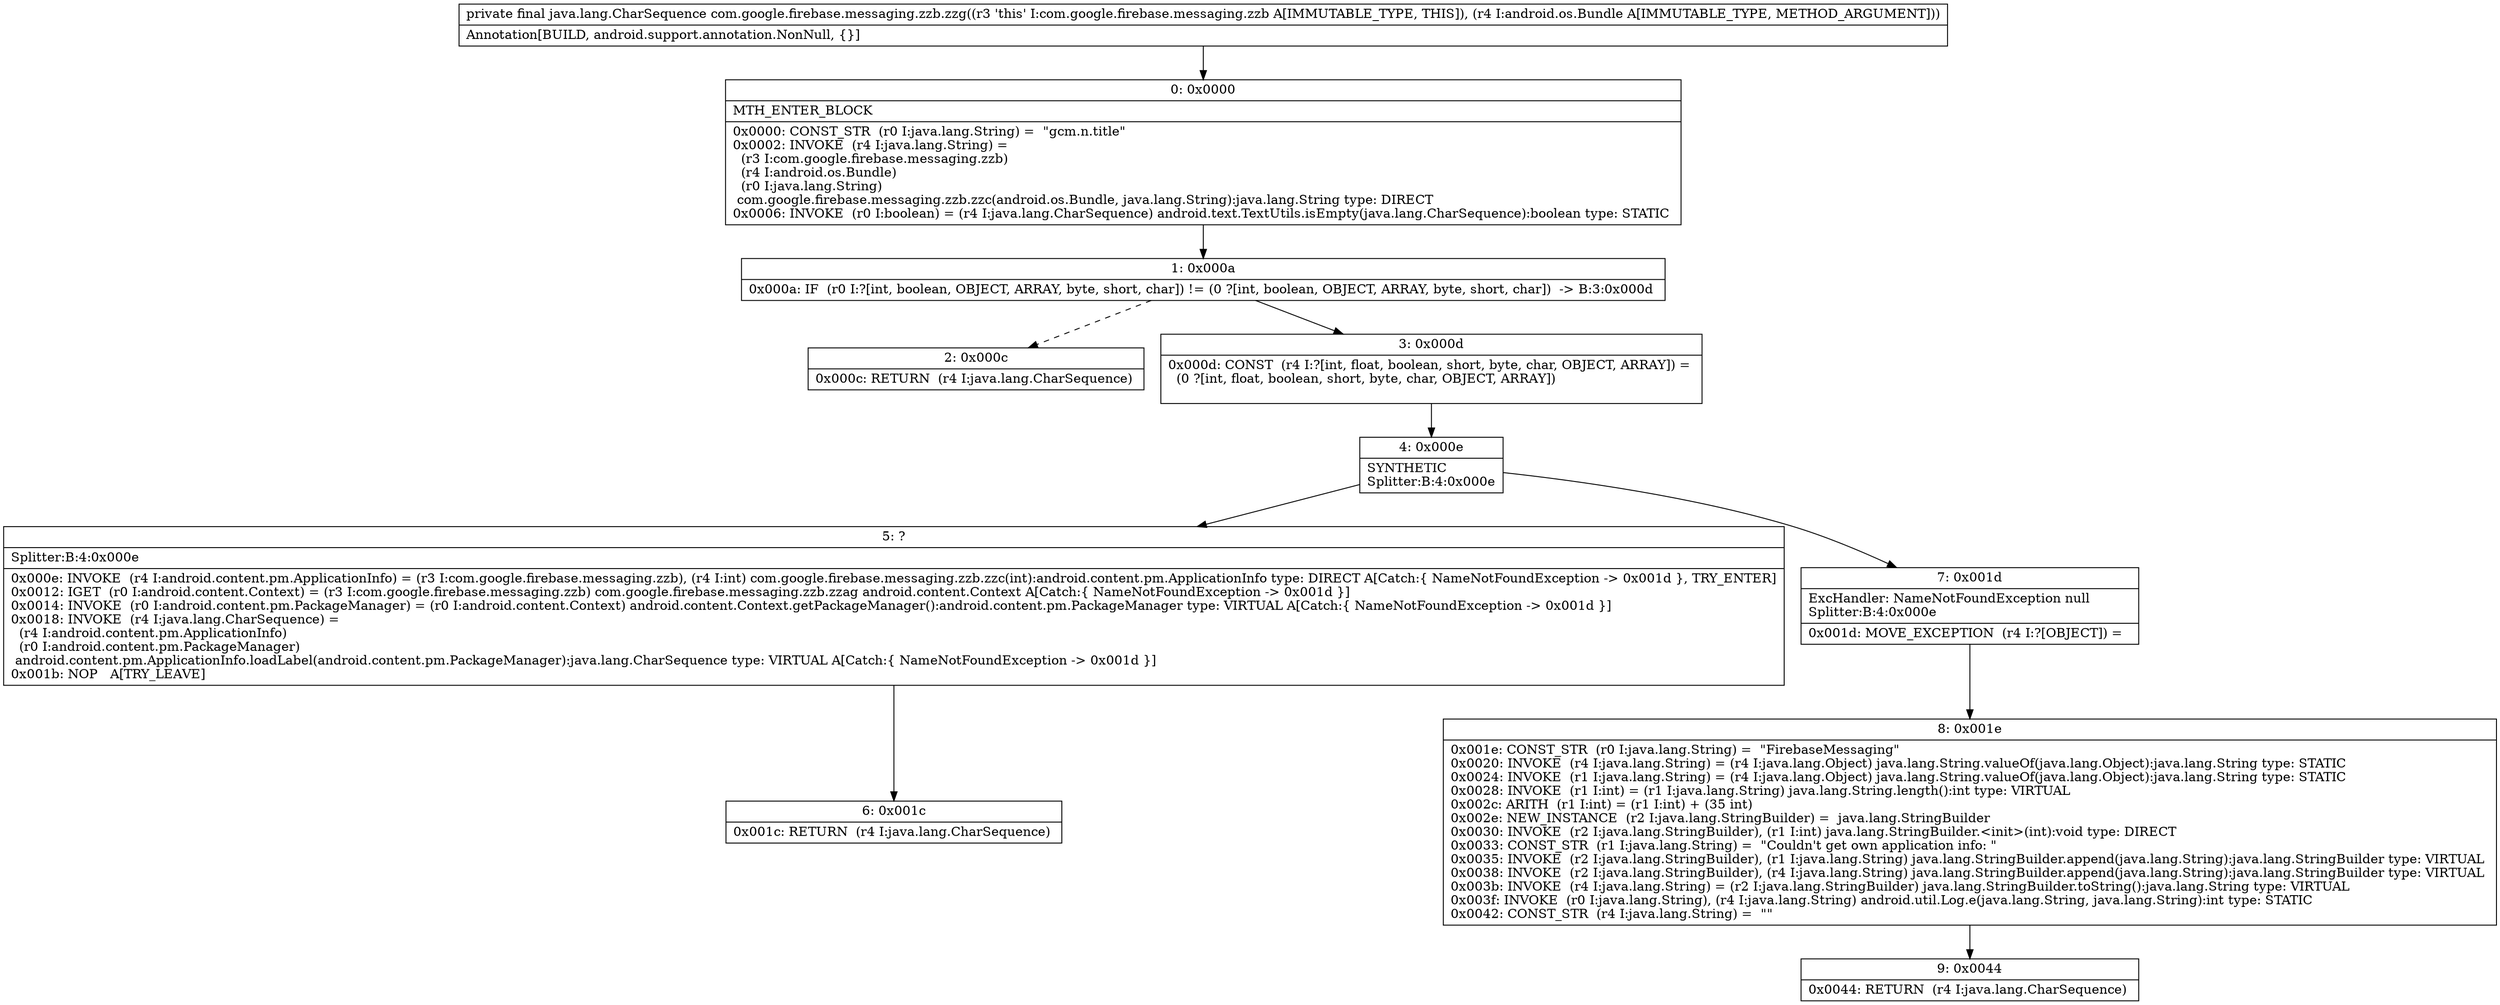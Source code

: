 digraph "CFG forcom.google.firebase.messaging.zzb.zzg(Landroid\/os\/Bundle;)Ljava\/lang\/CharSequence;" {
Node_0 [shape=record,label="{0\:\ 0x0000|MTH_ENTER_BLOCK\l|0x0000: CONST_STR  (r0 I:java.lang.String) =  \"gcm.n.title\" \l0x0002: INVOKE  (r4 I:java.lang.String) = \l  (r3 I:com.google.firebase.messaging.zzb)\l  (r4 I:android.os.Bundle)\l  (r0 I:java.lang.String)\l com.google.firebase.messaging.zzb.zzc(android.os.Bundle, java.lang.String):java.lang.String type: DIRECT \l0x0006: INVOKE  (r0 I:boolean) = (r4 I:java.lang.CharSequence) android.text.TextUtils.isEmpty(java.lang.CharSequence):boolean type: STATIC \l}"];
Node_1 [shape=record,label="{1\:\ 0x000a|0x000a: IF  (r0 I:?[int, boolean, OBJECT, ARRAY, byte, short, char]) != (0 ?[int, boolean, OBJECT, ARRAY, byte, short, char])  \-\> B:3:0x000d \l}"];
Node_2 [shape=record,label="{2\:\ 0x000c|0x000c: RETURN  (r4 I:java.lang.CharSequence) \l}"];
Node_3 [shape=record,label="{3\:\ 0x000d|0x000d: CONST  (r4 I:?[int, float, boolean, short, byte, char, OBJECT, ARRAY]) = \l  (0 ?[int, float, boolean, short, byte, char, OBJECT, ARRAY])\l \l}"];
Node_4 [shape=record,label="{4\:\ 0x000e|SYNTHETIC\lSplitter:B:4:0x000e\l}"];
Node_5 [shape=record,label="{5\:\ ?|Splitter:B:4:0x000e\l|0x000e: INVOKE  (r4 I:android.content.pm.ApplicationInfo) = (r3 I:com.google.firebase.messaging.zzb), (r4 I:int) com.google.firebase.messaging.zzb.zzc(int):android.content.pm.ApplicationInfo type: DIRECT A[Catch:\{ NameNotFoundException \-\> 0x001d \}, TRY_ENTER]\l0x0012: IGET  (r0 I:android.content.Context) = (r3 I:com.google.firebase.messaging.zzb) com.google.firebase.messaging.zzb.zzag android.content.Context A[Catch:\{ NameNotFoundException \-\> 0x001d \}]\l0x0014: INVOKE  (r0 I:android.content.pm.PackageManager) = (r0 I:android.content.Context) android.content.Context.getPackageManager():android.content.pm.PackageManager type: VIRTUAL A[Catch:\{ NameNotFoundException \-\> 0x001d \}]\l0x0018: INVOKE  (r4 I:java.lang.CharSequence) = \l  (r4 I:android.content.pm.ApplicationInfo)\l  (r0 I:android.content.pm.PackageManager)\l android.content.pm.ApplicationInfo.loadLabel(android.content.pm.PackageManager):java.lang.CharSequence type: VIRTUAL A[Catch:\{ NameNotFoundException \-\> 0x001d \}]\l0x001b: NOP   A[TRY_LEAVE]\l}"];
Node_6 [shape=record,label="{6\:\ 0x001c|0x001c: RETURN  (r4 I:java.lang.CharSequence) \l}"];
Node_7 [shape=record,label="{7\:\ 0x001d|ExcHandler: NameNotFoundException null\lSplitter:B:4:0x000e\l|0x001d: MOVE_EXCEPTION  (r4 I:?[OBJECT]) =  \l}"];
Node_8 [shape=record,label="{8\:\ 0x001e|0x001e: CONST_STR  (r0 I:java.lang.String) =  \"FirebaseMessaging\" \l0x0020: INVOKE  (r4 I:java.lang.String) = (r4 I:java.lang.Object) java.lang.String.valueOf(java.lang.Object):java.lang.String type: STATIC \l0x0024: INVOKE  (r1 I:java.lang.String) = (r4 I:java.lang.Object) java.lang.String.valueOf(java.lang.Object):java.lang.String type: STATIC \l0x0028: INVOKE  (r1 I:int) = (r1 I:java.lang.String) java.lang.String.length():int type: VIRTUAL \l0x002c: ARITH  (r1 I:int) = (r1 I:int) + (35 int) \l0x002e: NEW_INSTANCE  (r2 I:java.lang.StringBuilder) =  java.lang.StringBuilder \l0x0030: INVOKE  (r2 I:java.lang.StringBuilder), (r1 I:int) java.lang.StringBuilder.\<init\>(int):void type: DIRECT \l0x0033: CONST_STR  (r1 I:java.lang.String) =  \"Couldn't get own application info: \" \l0x0035: INVOKE  (r2 I:java.lang.StringBuilder), (r1 I:java.lang.String) java.lang.StringBuilder.append(java.lang.String):java.lang.StringBuilder type: VIRTUAL \l0x0038: INVOKE  (r2 I:java.lang.StringBuilder), (r4 I:java.lang.String) java.lang.StringBuilder.append(java.lang.String):java.lang.StringBuilder type: VIRTUAL \l0x003b: INVOKE  (r4 I:java.lang.String) = (r2 I:java.lang.StringBuilder) java.lang.StringBuilder.toString():java.lang.String type: VIRTUAL \l0x003f: INVOKE  (r0 I:java.lang.String), (r4 I:java.lang.String) android.util.Log.e(java.lang.String, java.lang.String):int type: STATIC \l0x0042: CONST_STR  (r4 I:java.lang.String) =  \"\" \l}"];
Node_9 [shape=record,label="{9\:\ 0x0044|0x0044: RETURN  (r4 I:java.lang.CharSequence) \l}"];
MethodNode[shape=record,label="{private final java.lang.CharSequence com.google.firebase.messaging.zzb.zzg((r3 'this' I:com.google.firebase.messaging.zzb A[IMMUTABLE_TYPE, THIS]), (r4 I:android.os.Bundle A[IMMUTABLE_TYPE, METHOD_ARGUMENT]))  | Annotation[BUILD, android.support.annotation.NonNull, \{\}]\l}"];
MethodNode -> Node_0;
Node_0 -> Node_1;
Node_1 -> Node_2[style=dashed];
Node_1 -> Node_3;
Node_3 -> Node_4;
Node_4 -> Node_5;
Node_4 -> Node_7;
Node_5 -> Node_6;
Node_7 -> Node_8;
Node_8 -> Node_9;
}

